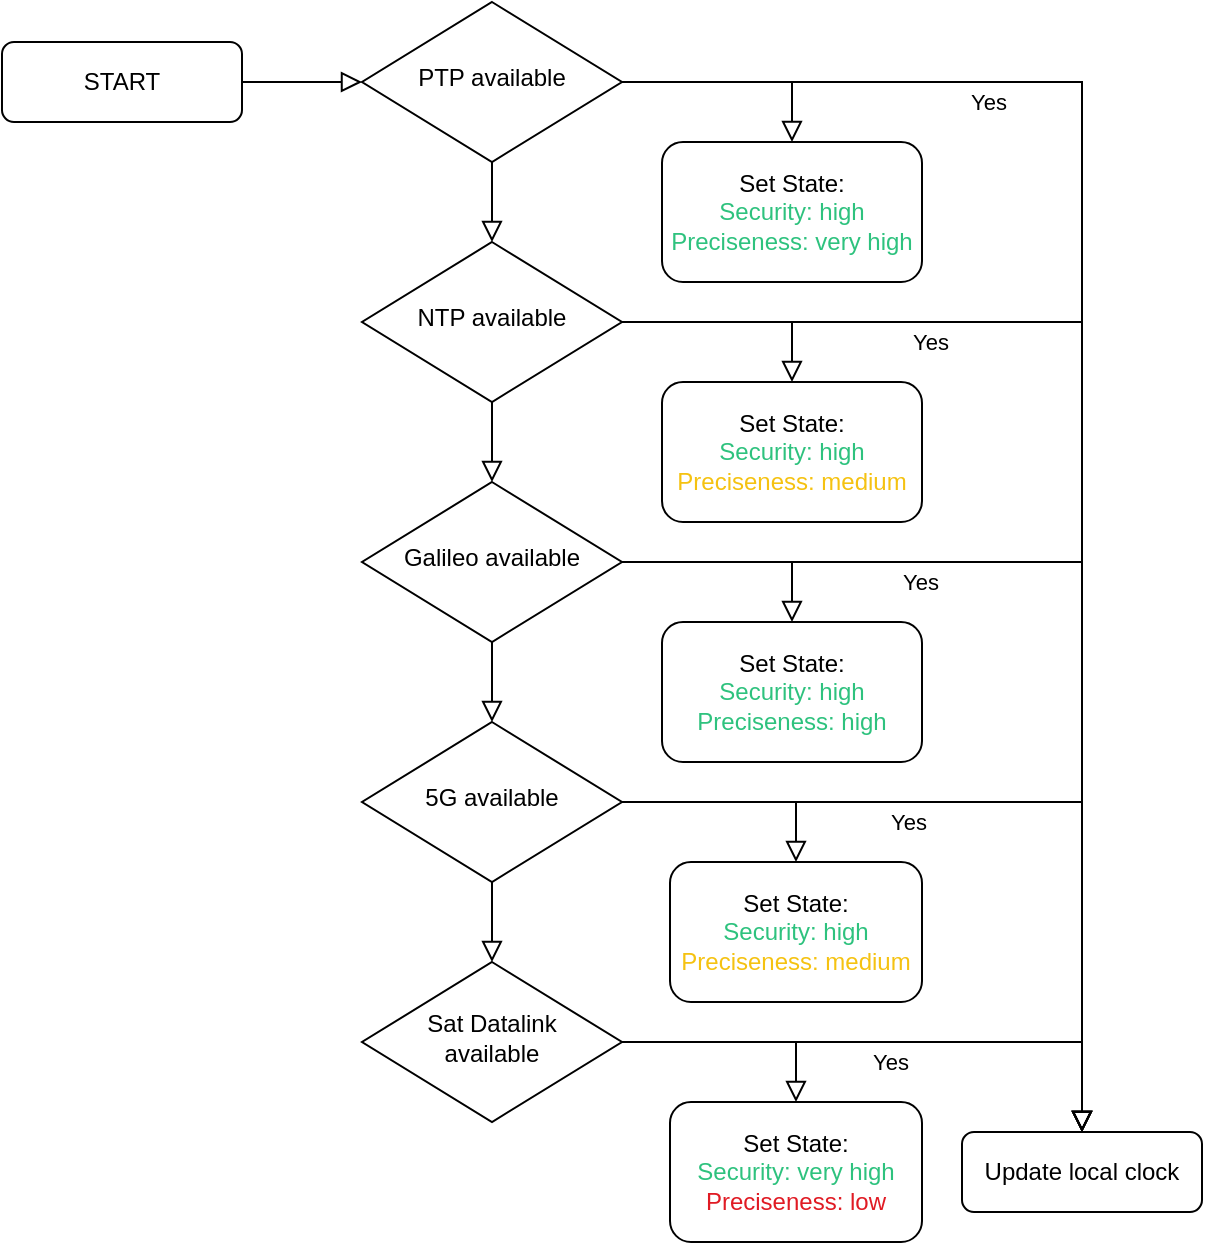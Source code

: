 <mxfile version="26.1.0">
  <diagram id="C5RBs43oDa-KdzZeNtuy" name="Page-1">
    <mxGraphModel dx="1195" dy="658" grid="1" gridSize="10" guides="1" tooltips="1" connect="1" arrows="1" fold="1" page="1" pageScale="1" pageWidth="827" pageHeight="1169" math="0" shadow="0">
      <root>
        <mxCell id="WIyWlLk6GJQsqaUBKTNV-0" />
        <mxCell id="WIyWlLk6GJQsqaUBKTNV-1" parent="WIyWlLk6GJQsqaUBKTNV-0" />
        <mxCell id="WIyWlLk6GJQsqaUBKTNV-2" value="" style="rounded=0;html=1;jettySize=auto;orthogonalLoop=1;fontSize=11;endArrow=block;endFill=0;endSize=8;strokeWidth=1;shadow=0;labelBackgroundColor=none;edgeStyle=orthogonalEdgeStyle;" parent="WIyWlLk6GJQsqaUBKTNV-1" source="WIyWlLk6GJQsqaUBKTNV-3" target="WIyWlLk6GJQsqaUBKTNV-6" edge="1">
          <mxGeometry relative="1" as="geometry" />
        </mxCell>
        <mxCell id="WIyWlLk6GJQsqaUBKTNV-3" value="START" style="rounded=1;whiteSpace=wrap;html=1;fontSize=12;glass=0;strokeWidth=1;shadow=0;" parent="WIyWlLk6GJQsqaUBKTNV-1" vertex="1">
          <mxGeometry x="20" y="80" width="120" height="40" as="geometry" />
        </mxCell>
        <mxCell id="WIyWlLk6GJQsqaUBKTNV-5" value="Yes" style="edgeStyle=orthogonalEdgeStyle;rounded=0;html=1;jettySize=auto;orthogonalLoop=1;fontSize=11;endArrow=block;endFill=0;endSize=8;strokeWidth=1;shadow=0;labelBackgroundColor=none;entryX=0.5;entryY=0;entryDx=0;entryDy=0;" parent="WIyWlLk6GJQsqaUBKTNV-1" source="WIyWlLk6GJQsqaUBKTNV-6" target="-lLcHonVdKaZXlTNYJyY-47" edge="1">
          <mxGeometry x="-0.515" y="-10" relative="1" as="geometry">
            <mxPoint as="offset" />
            <mxPoint x="560" y="700" as="targetPoint" />
          </mxGeometry>
        </mxCell>
        <mxCell id="WIyWlLk6GJQsqaUBKTNV-6" value="PTP available" style="rhombus;whiteSpace=wrap;html=1;shadow=0;fontFamily=Helvetica;fontSize=12;align=center;strokeWidth=1;spacing=6;spacingTop=-4;" parent="WIyWlLk6GJQsqaUBKTNV-1" vertex="1">
          <mxGeometry x="200" y="60" width="130" height="80" as="geometry" />
        </mxCell>
        <mxCell id="-lLcHonVdKaZXlTNYJyY-11" value="&lt;div&gt;Set State: &lt;span style=&quot;color: light-dark(rgb(46, 194, 126), rgb(237, 237, 237));&quot;&gt;&lt;br&gt;&lt;/span&gt;&lt;/div&gt;&lt;div&gt;&lt;span style=&quot;color: light-dark(rgb(46, 194, 126), rgb(237, 237, 237));&quot;&gt;Security: high&lt;/span&gt;&lt;/div&gt;&lt;div&gt;&lt;span style=&quot;color: light-dark(rgb(46, 194, 126), rgb(237, 237, 237));&quot;&gt;Preciseness: very high&lt;/span&gt;&lt;/div&gt;" style="rounded=1;whiteSpace=wrap;html=1;fontSize=12;glass=0;strokeWidth=1;shadow=0;" vertex="1" parent="WIyWlLk6GJQsqaUBKTNV-1">
          <mxGeometry x="350" y="130" width="130" height="70" as="geometry" />
        </mxCell>
        <mxCell id="-lLcHonVdKaZXlTNYJyY-15" value="" style="rounded=0;html=1;jettySize=auto;orthogonalLoop=1;fontSize=11;endArrow=block;endFill=0;endSize=8;strokeWidth=1;shadow=0;labelBackgroundColor=none;edgeStyle=orthogonalEdgeStyle;entryX=0.5;entryY=0;entryDx=0;entryDy=0;" edge="1" parent="WIyWlLk6GJQsqaUBKTNV-1" source="WIyWlLk6GJQsqaUBKTNV-6" target="-lLcHonVdKaZXlTNYJyY-11">
          <mxGeometry y="20" relative="1" as="geometry">
            <mxPoint as="offset" />
            <mxPoint x="390" y="50" as="sourcePoint" />
            <mxPoint x="610" y="50" as="targetPoint" />
          </mxGeometry>
        </mxCell>
        <mxCell id="-lLcHonVdKaZXlTNYJyY-44" value="" style="rounded=0;html=1;jettySize=auto;orthogonalLoop=1;fontSize=11;endArrow=block;endFill=0;endSize=8;strokeWidth=1;shadow=0;labelBackgroundColor=none;edgeStyle=orthogonalEdgeStyle;entryX=0.5;entryY=0;entryDx=0;entryDy=0;" edge="1" parent="WIyWlLk6GJQsqaUBKTNV-1" source="WIyWlLk6GJQsqaUBKTNV-6">
          <mxGeometry y="20" relative="1" as="geometry">
            <mxPoint as="offset" />
            <mxPoint x="265" y="180" as="targetPoint" />
            <mxPoint x="275" y="270" as="sourcePoint" />
          </mxGeometry>
        </mxCell>
        <mxCell id="-lLcHonVdKaZXlTNYJyY-47" value="Update local clock" style="rounded=1;whiteSpace=wrap;html=1;fontSize=12;glass=0;strokeWidth=1;shadow=0;" vertex="1" parent="WIyWlLk6GJQsqaUBKTNV-1">
          <mxGeometry x="500" y="625" width="120" height="40" as="geometry" />
        </mxCell>
        <mxCell id="-lLcHonVdKaZXlTNYJyY-48" value="Yes" style="edgeStyle=orthogonalEdgeStyle;rounded=0;html=1;jettySize=auto;orthogonalLoop=1;fontSize=11;endArrow=block;endFill=0;endSize=8;strokeWidth=1;shadow=0;labelBackgroundColor=none;entryX=0.5;entryY=0;entryDx=0;entryDy=0;" edge="1" parent="WIyWlLk6GJQsqaUBKTNV-1" source="-lLcHonVdKaZXlTNYJyY-49" target="-lLcHonVdKaZXlTNYJyY-47">
          <mxGeometry x="-0.424" y="-10" relative="1" as="geometry">
            <mxPoint as="offset" />
            <mxPoint x="370" y="470" as="targetPoint" />
          </mxGeometry>
        </mxCell>
        <mxCell id="-lLcHonVdKaZXlTNYJyY-49" value="&lt;div&gt;Galileo available&lt;/div&gt;" style="rhombus;whiteSpace=wrap;html=1;shadow=0;fontFamily=Helvetica;fontSize=12;align=center;strokeWidth=1;spacing=6;spacingTop=-4;" vertex="1" parent="WIyWlLk6GJQsqaUBKTNV-1">
          <mxGeometry x="200" y="300" width="130" height="80" as="geometry" />
        </mxCell>
        <mxCell id="-lLcHonVdKaZXlTNYJyY-50" value="Yes" style="edgeStyle=orthogonalEdgeStyle;rounded=0;html=1;jettySize=auto;orthogonalLoop=1;fontSize=11;endArrow=block;endFill=0;endSize=8;strokeWidth=1;shadow=0;labelBackgroundColor=none;entryX=0.5;entryY=0;entryDx=0;entryDy=0;" edge="1" parent="WIyWlLk6GJQsqaUBKTNV-1" source="-lLcHonVdKaZXlTNYJyY-51" target="-lLcHonVdKaZXlTNYJyY-47">
          <mxGeometry x="-0.277" y="-10" relative="1" as="geometry">
            <mxPoint as="offset" />
            <mxPoint x="370" y="610" as="targetPoint" />
          </mxGeometry>
        </mxCell>
        <mxCell id="-lLcHonVdKaZXlTNYJyY-51" value="5G available" style="rhombus;whiteSpace=wrap;html=1;shadow=0;fontFamily=Helvetica;fontSize=12;align=center;strokeWidth=1;spacing=6;spacingTop=-4;" vertex="1" parent="WIyWlLk6GJQsqaUBKTNV-1">
          <mxGeometry x="200" y="420" width="130" height="80" as="geometry" />
        </mxCell>
        <mxCell id="-lLcHonVdKaZXlTNYJyY-52" value="" style="rounded=0;html=1;jettySize=auto;orthogonalLoop=1;fontSize=11;endArrow=block;endFill=0;endSize=8;strokeWidth=1;shadow=0;labelBackgroundColor=none;edgeStyle=orthogonalEdgeStyle;exitX=0.5;exitY=1;exitDx=0;exitDy=0;" edge="1" parent="WIyWlLk6GJQsqaUBKTNV-1" source="-lLcHonVdKaZXlTNYJyY-49" target="-lLcHonVdKaZXlTNYJyY-51">
          <mxGeometry y="20" relative="1" as="geometry">
            <mxPoint as="offset" />
            <mxPoint x="260" y="270" as="sourcePoint" />
            <mxPoint x="260" y="320" as="targetPoint" />
          </mxGeometry>
        </mxCell>
        <mxCell id="-lLcHonVdKaZXlTNYJyY-53" value="&lt;div&gt;Sat Datalink&lt;/div&gt;&lt;div&gt;available&lt;/div&gt;" style="rhombus;whiteSpace=wrap;html=1;shadow=0;fontFamily=Helvetica;fontSize=12;align=center;strokeWidth=1;spacing=6;spacingTop=-4;" vertex="1" parent="WIyWlLk6GJQsqaUBKTNV-1">
          <mxGeometry x="200" y="540" width="130" height="80" as="geometry" />
        </mxCell>
        <mxCell id="-lLcHonVdKaZXlTNYJyY-54" value="" style="rounded=0;html=1;jettySize=auto;orthogonalLoop=1;fontSize=11;endArrow=block;endFill=0;endSize=8;strokeWidth=1;shadow=0;labelBackgroundColor=none;edgeStyle=orthogonalEdgeStyle;exitX=0.5;exitY=1;exitDx=0;exitDy=0;entryX=0.5;entryY=0;entryDx=0;entryDy=0;" edge="1" parent="WIyWlLk6GJQsqaUBKTNV-1" source="-lLcHonVdKaZXlTNYJyY-51" target="-lLcHonVdKaZXlTNYJyY-53">
          <mxGeometry y="20" relative="1" as="geometry">
            <mxPoint as="offset" />
            <mxPoint x="275" y="390" as="sourcePoint" />
            <mxPoint x="275" y="430" as="targetPoint" />
          </mxGeometry>
        </mxCell>
        <mxCell id="-lLcHonVdKaZXlTNYJyY-55" value="Yes" style="rounded=0;html=1;jettySize=auto;orthogonalLoop=1;fontSize=11;endArrow=block;endFill=0;endSize=8;strokeWidth=1;shadow=0;labelBackgroundColor=none;edgeStyle=orthogonalEdgeStyle;exitX=1;exitY=0.5;exitDx=0;exitDy=0;entryX=0.5;entryY=0;entryDx=0;entryDy=0;" edge="1" parent="WIyWlLk6GJQsqaUBKTNV-1" source="-lLcHonVdKaZXlTNYJyY-53" target="-lLcHonVdKaZXlTNYJyY-47">
          <mxGeometry x="-0.029" y="-10" relative="1" as="geometry">
            <mxPoint as="offset" />
            <mxPoint x="275" y="630" as="sourcePoint" />
            <mxPoint x="275" y="670" as="targetPoint" />
          </mxGeometry>
        </mxCell>
        <mxCell id="-lLcHonVdKaZXlTNYJyY-56" value="" style="rounded=0;html=1;jettySize=auto;orthogonalLoop=1;fontSize=11;endArrow=block;endFill=0;endSize=8;strokeWidth=1;shadow=0;labelBackgroundColor=none;edgeStyle=orthogonalEdgeStyle;entryX=0.5;entryY=0;entryDx=0;entryDy=0;" edge="1" parent="WIyWlLk6GJQsqaUBKTNV-1" source="-lLcHonVdKaZXlTNYJyY-49" target="-lLcHonVdKaZXlTNYJyY-59">
          <mxGeometry y="20" relative="1" as="geometry">
            <mxPoint as="offset" />
            <mxPoint x="400" y="180" as="sourcePoint" />
            <mxPoint x="410" y="370" as="targetPoint" />
          </mxGeometry>
        </mxCell>
        <mxCell id="-lLcHonVdKaZXlTNYJyY-57" value="" style="rounded=0;html=1;jettySize=auto;orthogonalLoop=1;fontSize=11;endArrow=block;endFill=0;endSize=8;strokeWidth=1;shadow=0;labelBackgroundColor=none;edgeStyle=orthogonalEdgeStyle;exitX=1;exitY=0.5;exitDx=0;exitDy=0;entryX=0.5;entryY=0;entryDx=0;entryDy=0;" edge="1" parent="WIyWlLk6GJQsqaUBKTNV-1" source="-lLcHonVdKaZXlTNYJyY-51" target="-lLcHonVdKaZXlTNYJyY-60">
          <mxGeometry y="20" relative="1" as="geometry">
            <mxPoint as="offset" />
            <mxPoint x="410" y="190" as="sourcePoint" />
            <mxPoint x="410" y="490" as="targetPoint" />
          </mxGeometry>
        </mxCell>
        <mxCell id="-lLcHonVdKaZXlTNYJyY-58" value="" style="rounded=0;html=1;jettySize=auto;orthogonalLoop=1;fontSize=11;endArrow=block;endFill=0;endSize=8;strokeWidth=1;shadow=0;labelBackgroundColor=none;edgeStyle=orthogonalEdgeStyle;exitX=1;exitY=0.5;exitDx=0;exitDy=0;entryX=0.5;entryY=0;entryDx=0;entryDy=0;" edge="1" parent="WIyWlLk6GJQsqaUBKTNV-1" source="-lLcHonVdKaZXlTNYJyY-53" target="-lLcHonVdKaZXlTNYJyY-61">
          <mxGeometry y="20" relative="1" as="geometry">
            <mxPoint as="offset" />
            <mxPoint x="420" y="200" as="sourcePoint" />
            <mxPoint x="410" y="610" as="targetPoint" />
          </mxGeometry>
        </mxCell>
        <mxCell id="-lLcHonVdKaZXlTNYJyY-59" value="&lt;div&gt;Set State: &lt;span style=&quot;color: light-dark(rgb(46, 194, 126), rgb(237, 237, 237));&quot;&gt;&lt;br&gt;&lt;/span&gt;&lt;/div&gt;&lt;div&gt;&lt;span style=&quot;color: light-dark(rgb(46, 194, 126), rgb(237, 237, 237));&quot;&gt;Security: high&lt;/span&gt;&lt;/div&gt;&lt;div&gt;&lt;span style=&quot;color: light-dark(rgb(46, 194, 126), rgb(237, 237, 237));&quot;&gt;Preciseness: high&lt;/span&gt;&lt;/div&gt;" style="rounded=1;whiteSpace=wrap;html=1;fontSize=12;glass=0;strokeWidth=1;shadow=0;" vertex="1" parent="WIyWlLk6GJQsqaUBKTNV-1">
          <mxGeometry x="350" y="370" width="130" height="70" as="geometry" />
        </mxCell>
        <mxCell id="-lLcHonVdKaZXlTNYJyY-60" value="&lt;div&gt;Set State: &lt;span style=&quot;color: light-dark(rgb(46, 194, 126), rgb(237, 237, 237));&quot;&gt;&lt;br&gt;&lt;/span&gt;&lt;/div&gt;&lt;div&gt;&lt;span style=&quot;color: light-dark(rgb(46, 194, 126), rgb(237, 237, 237));&quot;&gt;Security: high&lt;/span&gt;&lt;/div&gt;&lt;div&gt;&lt;span style=&quot;color: light-dark(rgb(245, 194, 17), rgb(237, 237, 237));&quot;&gt;Preciseness: medium&lt;/span&gt;&lt;/div&gt;" style="rounded=1;whiteSpace=wrap;html=1;fontSize=12;glass=0;strokeWidth=1;shadow=0;" vertex="1" parent="WIyWlLk6GJQsqaUBKTNV-1">
          <mxGeometry x="354" y="490" width="126" height="70" as="geometry" />
        </mxCell>
        <mxCell id="-lLcHonVdKaZXlTNYJyY-61" value="&lt;div&gt;Set State: &lt;span style=&quot;color: light-dark(rgb(46, 194, 126), rgb(237, 237, 237));&quot;&gt;&lt;br&gt;&lt;/span&gt;&lt;/div&gt;&lt;div&gt;&lt;span style=&quot;color: light-dark(rgb(46, 194, 126), rgb(237, 237, 237));&quot;&gt;Security: very high&lt;/span&gt;&lt;/div&gt;&lt;div&gt;&lt;span style=&quot;color: light-dark(rgb(224, 27, 36), rgb(237, 237, 237));&quot;&gt;Preciseness: low&lt;/span&gt;&lt;/div&gt;" style="rounded=1;whiteSpace=wrap;html=1;fontSize=12;glass=0;strokeWidth=1;shadow=0;" vertex="1" parent="WIyWlLk6GJQsqaUBKTNV-1">
          <mxGeometry x="354" y="610" width="126" height="70" as="geometry" />
        </mxCell>
        <mxCell id="-lLcHonVdKaZXlTNYJyY-67" value="NTP available" style="rhombus;whiteSpace=wrap;html=1;shadow=0;fontFamily=Helvetica;fontSize=12;align=center;strokeWidth=1;spacing=6;spacingTop=-4;" vertex="1" parent="WIyWlLk6GJQsqaUBKTNV-1">
          <mxGeometry x="200" y="180" width="130" height="80" as="geometry" />
        </mxCell>
        <mxCell id="-lLcHonVdKaZXlTNYJyY-68" value="&lt;div&gt;Set State: &lt;span style=&quot;color: light-dark(rgb(46, 194, 126), rgb(237, 237, 237));&quot;&gt;&lt;br&gt;&lt;/span&gt;&lt;/div&gt;&lt;div&gt;&lt;span style=&quot;color: light-dark(rgb(46, 194, 126), rgb(237, 237, 237));&quot;&gt;Security: high&lt;/span&gt;&lt;/div&gt;&lt;div&gt;&lt;span style=&quot;color: light-dark(rgb(245, 194, 17), rgb(237, 237, 237));&quot;&gt;Preciseness: medium&lt;/span&gt;&lt;/div&gt;" style="rounded=1;whiteSpace=wrap;html=1;fontSize=12;glass=0;strokeWidth=1;shadow=0;" vertex="1" parent="WIyWlLk6GJQsqaUBKTNV-1">
          <mxGeometry x="350" y="250" width="130" height="70" as="geometry" />
        </mxCell>
        <mxCell id="-lLcHonVdKaZXlTNYJyY-69" value="" style="rounded=0;html=1;jettySize=auto;orthogonalLoop=1;fontSize=11;endArrow=block;endFill=0;endSize=8;strokeWidth=1;shadow=0;labelBackgroundColor=none;edgeStyle=orthogonalEdgeStyle;entryX=0.5;entryY=0;entryDx=0;entryDy=0;" edge="1" parent="WIyWlLk6GJQsqaUBKTNV-1" source="-lLcHonVdKaZXlTNYJyY-67" target="-lLcHonVdKaZXlTNYJyY-68">
          <mxGeometry y="20" relative="1" as="geometry">
            <mxPoint as="offset" />
            <mxPoint x="390" y="170" as="sourcePoint" />
            <mxPoint x="610" y="170" as="targetPoint" />
          </mxGeometry>
        </mxCell>
        <mxCell id="-lLcHonVdKaZXlTNYJyY-70" value="" style="rounded=0;html=1;jettySize=auto;orthogonalLoop=1;fontSize=11;endArrow=block;endFill=0;endSize=8;strokeWidth=1;shadow=0;labelBackgroundColor=none;edgeStyle=orthogonalEdgeStyle;entryX=0.5;entryY=0;entryDx=0;entryDy=0;" edge="1" parent="WIyWlLk6GJQsqaUBKTNV-1" source="-lLcHonVdKaZXlTNYJyY-67">
          <mxGeometry y="20" relative="1" as="geometry">
            <mxPoint as="offset" />
            <mxPoint x="265" y="300" as="targetPoint" />
            <mxPoint x="275" y="390" as="sourcePoint" />
          </mxGeometry>
        </mxCell>
        <mxCell id="-lLcHonVdKaZXlTNYJyY-71" value="Yes" style="edgeStyle=orthogonalEdgeStyle;rounded=0;html=1;jettySize=auto;orthogonalLoop=1;fontSize=11;endArrow=block;endFill=0;endSize=8;strokeWidth=1;shadow=0;labelBackgroundColor=none;" edge="1" parent="WIyWlLk6GJQsqaUBKTNV-1" source="-lLcHonVdKaZXlTNYJyY-67" target="-lLcHonVdKaZXlTNYJyY-47">
          <mxGeometry x="-0.515" y="-10" relative="1" as="geometry">
            <mxPoint as="offset" />
            <mxPoint x="340" y="110" as="sourcePoint" />
            <mxPoint x="570" y="830" as="targetPoint" />
          </mxGeometry>
        </mxCell>
      </root>
    </mxGraphModel>
  </diagram>
</mxfile>
